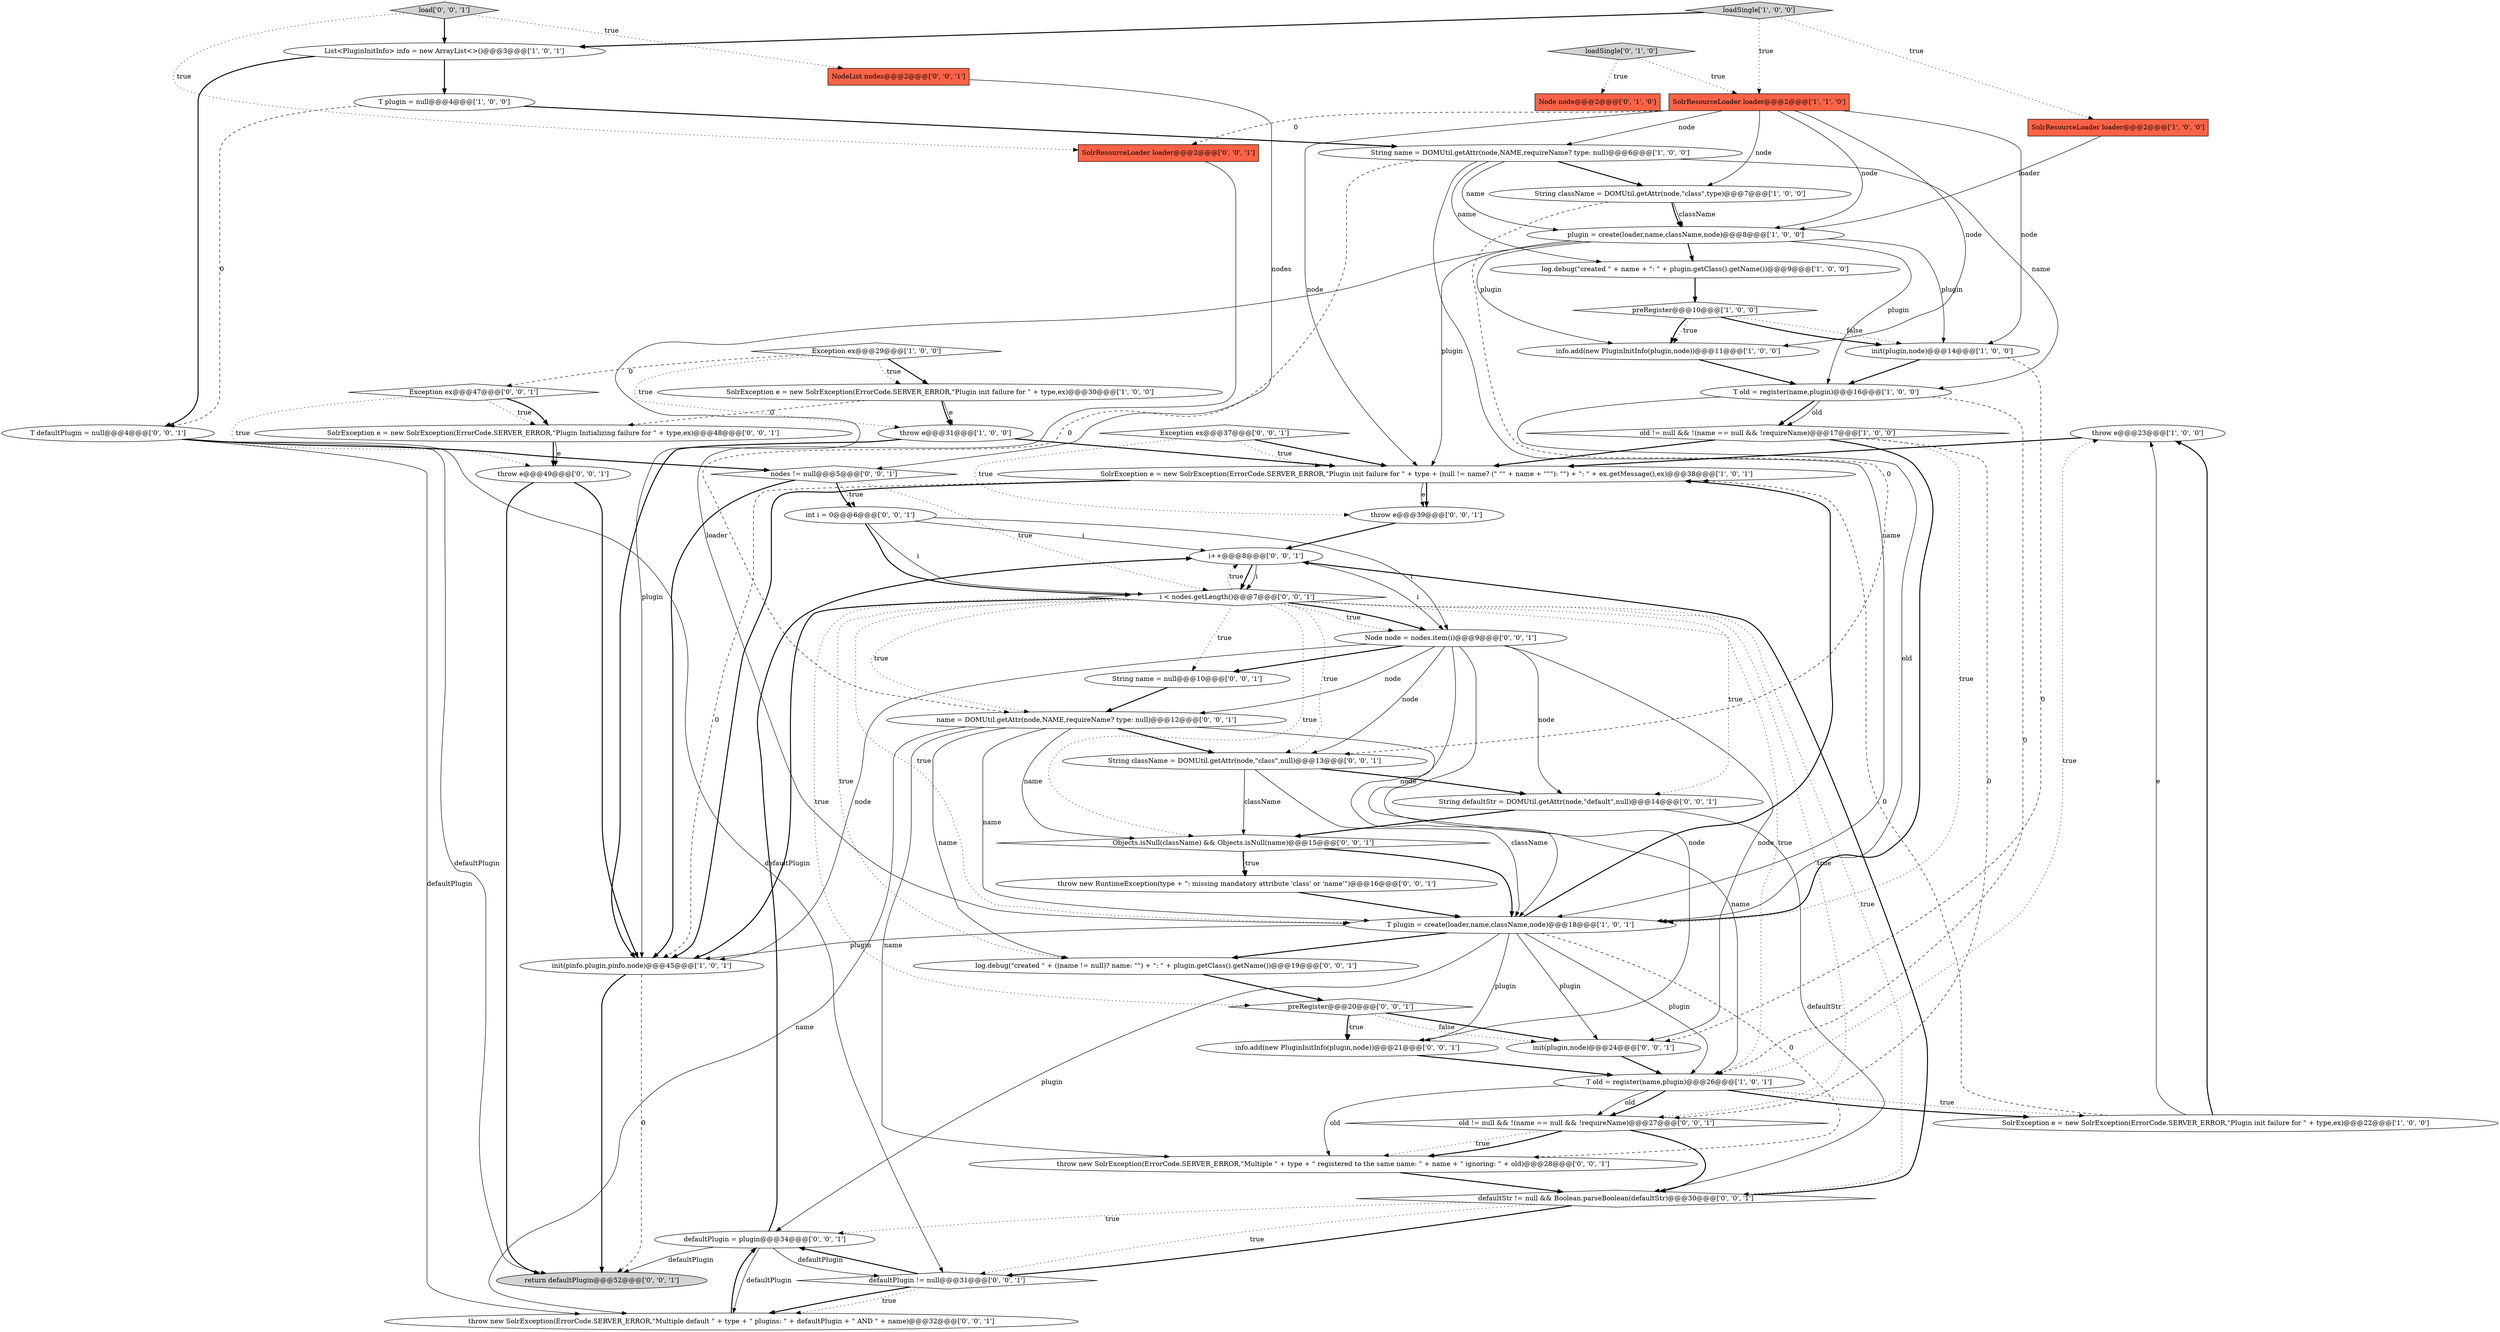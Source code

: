digraph {
14 [style = filled, label = "throw e@@@23@@@['1', '0', '0']", fillcolor = white, shape = ellipse image = "AAA0AAABBB1BBB"];
2 [style = filled, label = "SolrResourceLoader loader@@@2@@@['1', '0', '0']", fillcolor = tomato, shape = box image = "AAA0AAABBB1BBB"];
37 [style = filled, label = "defaultPlugin = plugin@@@34@@@['0', '0', '1']", fillcolor = white, shape = ellipse image = "AAA0AAABBB3BBB"];
3 [style = filled, label = "preRegister@@@10@@@['1', '0', '0']", fillcolor = white, shape = diamond image = "AAA0AAABBB1BBB"];
26 [style = filled, label = "Exception ex@@@47@@@['0', '0', '1']", fillcolor = white, shape = diamond image = "AAA0AAABBB3BBB"];
19 [style = filled, label = "init(plugin,node)@@@14@@@['1', '0', '0']", fillcolor = white, shape = ellipse image = "AAA0AAABBB1BBB"];
31 [style = filled, label = "SolrException e = new SolrException(ErrorCode.SERVER_ERROR,\"Plugin Initializing failure for \" + type,ex)@@@48@@@['0', '0', '1']", fillcolor = white, shape = ellipse image = "AAA0AAABBB3BBB"];
29 [style = filled, label = "Exception ex@@@37@@@['0', '0', '1']", fillcolor = white, shape = diamond image = "AAA0AAABBB3BBB"];
17 [style = filled, label = "SolrException e = new SolrException(ErrorCode.SERVER_ERROR,\"Plugin init failure for \" + type,ex)@@@30@@@['1', '0', '0']", fillcolor = white, shape = ellipse image = "AAA0AAABBB1BBB"];
23 [style = filled, label = "loadSingle['0', '1', '0']", fillcolor = lightgray, shape = diamond image = "AAA0AAABBB2BBB"];
43 [style = filled, label = "NodeList nodes@@@2@@@['0', '0', '1']", fillcolor = tomato, shape = box image = "AAA0AAABBB3BBB"];
53 [style = filled, label = "init(plugin,node)@@@24@@@['0', '0', '1']", fillcolor = white, shape = ellipse image = "AAA0AAABBB3BBB"];
0 [style = filled, label = "String name = DOMUtil.getAttr(node,NAME,requireName? type: null)@@@6@@@['1', '0', '0']", fillcolor = white, shape = ellipse image = "AAA0AAABBB1BBB"];
21 [style = filled, label = "old != null && !(name == null && !requireName)@@@17@@@['1', '0', '0']", fillcolor = white, shape = diamond image = "AAA0AAABBB1BBB"];
45 [style = filled, label = "i < nodes.getLength()@@@7@@@['0', '0', '1']", fillcolor = white, shape = diamond image = "AAA0AAABBB3BBB"];
55 [style = filled, label = "SolrResourceLoader loader@@@2@@@['0', '0', '1']", fillcolor = tomato, shape = box image = "AAA0AAABBB3BBB"];
16 [style = filled, label = "SolrException e = new SolrException(ErrorCode.SERVER_ERROR,\"Plugin init failure for \" + type,ex)@@@22@@@['1', '0', '0']", fillcolor = white, shape = ellipse image = "AAA0AAABBB1BBB"];
24 [style = filled, label = "Node node@@@2@@@['0', '1', '0']", fillcolor = tomato, shape = box image = "AAA0AAABBB2BBB"];
46 [style = filled, label = "i++@@@8@@@['0', '0', '1']", fillcolor = white, shape = ellipse image = "AAA0AAABBB3BBB"];
12 [style = filled, label = "SolrException e = new SolrException(ErrorCode.SERVER_ERROR,\"Plugin init failure for \" + type + (null != name? (\" \"\" + name + \"\"\"): \"\") + \": \" + ex.getMessage(),ex)@@@38@@@['1', '0', '1']", fillcolor = white, shape = ellipse image = "AAA0AAABBB1BBB"];
13 [style = filled, label = "plugin = create(loader,name,className,node)@@@8@@@['1', '0', '0']", fillcolor = white, shape = ellipse image = "AAA0AAABBB1BBB"];
54 [style = filled, label = "throw e@@@49@@@['0', '0', '1']", fillcolor = white, shape = ellipse image = "AAA0AAABBB3BBB"];
51 [style = filled, label = "return defaultPlugin@@@52@@@['0', '0', '1']", fillcolor = lightgray, shape = ellipse image = "AAA0AAABBB3BBB"];
4 [style = filled, label = "init(pinfo.plugin,pinfo.node)@@@45@@@['1', '0', '1']", fillcolor = white, shape = ellipse image = "AAA0AAABBB1BBB"];
42 [style = filled, label = "String name = null@@@10@@@['0', '0', '1']", fillcolor = white, shape = ellipse image = "AAA0AAABBB3BBB"];
50 [style = filled, label = "throw e@@@39@@@['0', '0', '1']", fillcolor = white, shape = ellipse image = "AAA0AAABBB3BBB"];
22 [style = filled, label = "T plugin = create(loader,name,className,node)@@@18@@@['1', '0', '1']", fillcolor = white, shape = ellipse image = "AAA0AAABBB1BBB"];
32 [style = filled, label = "old != null && !(name == null && !requireName)@@@27@@@['0', '0', '1']", fillcolor = white, shape = diamond image = "AAA0AAABBB3BBB"];
41 [style = filled, label = "throw new RuntimeException(type + \": missing mandatory attribute 'class' or 'name'\")@@@16@@@['0', '0', '1']", fillcolor = white, shape = ellipse image = "AAA0AAABBB3BBB"];
8 [style = filled, label = "String className = DOMUtil.getAttr(node,\"class\",type)@@@7@@@['1', '0', '0']", fillcolor = white, shape = ellipse image = "AAA0AAABBB1BBB"];
28 [style = filled, label = "Node node = nodes.item(i)@@@9@@@['0', '0', '1']", fillcolor = white, shape = ellipse image = "AAA0AAABBB3BBB"];
52 [style = filled, label = "throw new SolrException(ErrorCode.SERVER_ERROR,\"Multiple default \" + type + \" plugins: \" + defaultPlugin + \" AND \" + name)@@@32@@@['0', '0', '1']", fillcolor = white, shape = ellipse image = "AAA0AAABBB3BBB"];
38 [style = filled, label = "load['0', '0', '1']", fillcolor = lightgray, shape = diamond image = "AAA0AAABBB3BBB"];
36 [style = filled, label = "String className = DOMUtil.getAttr(node,\"class\",null)@@@13@@@['0', '0', '1']", fillcolor = white, shape = ellipse image = "AAA0AAABBB3BBB"];
35 [style = filled, label = "log.debug(\"created \" + ((name != null)? name: \"\") + \": \" + plugin.getClass().getName())@@@19@@@['0', '0', '1']", fillcolor = white, shape = ellipse image = "AAA0AAABBB3BBB"];
7 [style = filled, label = "SolrResourceLoader loader@@@2@@@['1', '1', '0']", fillcolor = tomato, shape = box image = "AAA0AAABBB1BBB"];
40 [style = filled, label = "Objects.isNull(className) && Objects.isNull(name)@@@15@@@['0', '0', '1']", fillcolor = white, shape = diamond image = "AAA0AAABBB3BBB"];
15 [style = filled, label = "T old = register(name,plugin)@@@16@@@['1', '0', '0']", fillcolor = white, shape = ellipse image = "AAA0AAABBB1BBB"];
11 [style = filled, label = "List<PluginInitInfo> info = new ArrayList<>()@@@3@@@['1', '0', '1']", fillcolor = white, shape = ellipse image = "AAA0AAABBB1BBB"];
5 [style = filled, label = "log.debug(\"created \" + name + \": \" + plugin.getClass().getName())@@@9@@@['1', '0', '0']", fillcolor = white, shape = ellipse image = "AAA0AAABBB1BBB"];
34 [style = filled, label = "preRegister@@@20@@@['0', '0', '1']", fillcolor = white, shape = diamond image = "AAA0AAABBB3BBB"];
10 [style = filled, label = "T old = register(name,plugin)@@@26@@@['1', '0', '1']", fillcolor = white, shape = ellipse image = "AAA0AAABBB1BBB"];
39 [style = filled, label = "int i = 0@@@6@@@['0', '0', '1']", fillcolor = white, shape = ellipse image = "AAA0AAABBB3BBB"];
27 [style = filled, label = "String defaultStr = DOMUtil.getAttr(node,\"default\",null)@@@14@@@['0', '0', '1']", fillcolor = white, shape = ellipse image = "AAA0AAABBB3BBB"];
9 [style = filled, label = "Exception ex@@@29@@@['1', '0', '0']", fillcolor = white, shape = diamond image = "AAA0AAABBB1BBB"];
47 [style = filled, label = "defaultPlugin != null@@@31@@@['0', '0', '1']", fillcolor = white, shape = diamond image = "AAA0AAABBB3BBB"];
18 [style = filled, label = "T plugin = null@@@4@@@['1', '0', '0']", fillcolor = white, shape = ellipse image = "AAA0AAABBB1BBB"];
33 [style = filled, label = "defaultStr != null && Boolean.parseBoolean(defaultStr)@@@30@@@['0', '0', '1']", fillcolor = white, shape = diamond image = "AAA0AAABBB3BBB"];
20 [style = filled, label = "throw e@@@31@@@['1', '0', '0']", fillcolor = white, shape = ellipse image = "AAA0AAABBB1BBB"];
30 [style = filled, label = "info.add(new PluginInitInfo(plugin,node))@@@21@@@['0', '0', '1']", fillcolor = white, shape = ellipse image = "AAA0AAABBB3BBB"];
49 [style = filled, label = "nodes != null@@@5@@@['0', '0', '1']", fillcolor = white, shape = diamond image = "AAA0AAABBB3BBB"];
1 [style = filled, label = "info.add(new PluginInitInfo(plugin,node))@@@11@@@['1', '0', '0']", fillcolor = white, shape = ellipse image = "AAA0AAABBB1BBB"];
25 [style = filled, label = "T defaultPlugin = null@@@4@@@['0', '0', '1']", fillcolor = white, shape = ellipse image = "AAA0AAABBB3BBB"];
6 [style = filled, label = "loadSingle['1', '0', '0']", fillcolor = lightgray, shape = diamond image = "AAA0AAABBB1BBB"];
44 [style = filled, label = "throw new SolrException(ErrorCode.SERVER_ERROR,\"Multiple \" + type + \" registered to the same name: \" + name + \" ignoring: \" + old)@@@28@@@['0', '0', '1']", fillcolor = white, shape = ellipse image = "AAA0AAABBB3BBB"];
48 [style = filled, label = "name = DOMUtil.getAttr(node,NAME,requireName? type: null)@@@12@@@['0', '0', '1']", fillcolor = white, shape = ellipse image = "AAA0AAABBB3BBB"];
31->54 [style = bold, label=""];
48->36 [style = bold, label=""];
13->15 [style = solid, label="plugin"];
10->44 [style = solid, label="old"];
45->33 [style = dotted, label="true"];
21->22 [style = bold, label=""];
3->1 [style = dotted, label="true"];
4->51 [style = dashed, label="0"];
48->40 [style = solid, label="name"];
13->12 [style = solid, label="plugin"];
50->46 [style = bold, label=""];
21->22 [style = dotted, label="true"];
47->52 [style = dotted, label="true"];
22->35 [style = bold, label=""];
10->32 [style = solid, label="old"];
0->8 [style = bold, label=""];
33->47 [style = bold, label=""];
45->27 [style = dotted, label="true"];
28->48 [style = solid, label="node"];
46->28 [style = solid, label="i"];
13->19 [style = solid, label="plugin"];
3->1 [style = bold, label=""];
23->7 [style = dotted, label="true"];
29->12 [style = dotted, label="true"];
36->40 [style = solid, label="className"];
18->25 [style = dashed, label="0"];
13->1 [style = solid, label="plugin"];
39->45 [style = solid, label="i"];
19->53 [style = dashed, label="0"];
25->49 [style = bold, label=""];
9->17 [style = bold, label=""];
15->22 [style = solid, label="old"];
48->10 [style = solid, label="name"];
33->37 [style = dotted, label="true"];
7->1 [style = solid, label="node"];
12->4 [style = dashed, label="0"];
29->12 [style = bold, label=""];
7->55 [style = dashed, label="0"];
25->47 [style = solid, label="defaultPlugin"];
28->53 [style = solid, label="node"];
54->51 [style = bold, label=""];
49->39 [style = dotted, label="true"];
45->42 [style = dotted, label="true"];
33->47 [style = dotted, label="true"];
35->34 [style = bold, label=""];
47->37 [style = bold, label=""];
39->46 [style = solid, label="i"];
2->13 [style = solid, label="loader"];
36->22 [style = solid, label="className"];
7->0 [style = solid, label="node"];
3->19 [style = dotted, label="false"];
29->50 [style = dotted, label="true"];
55->22 [style = solid, label="loader"];
43->49 [style = solid, label="nodes"];
7->13 [style = solid, label="node"];
39->28 [style = solid, label="i"];
22->53 [style = solid, label="plugin"];
37->47 [style = solid, label="defaultPlugin"];
49->4 [style = bold, label=""];
45->40 [style = dotted, label="true"];
33->46 [style = bold, label=""];
6->11 [style = bold, label=""];
20->4 [style = bold, label=""];
34->53 [style = dotted, label="false"];
8->13 [style = solid, label="className"];
11->18 [style = bold, label=""];
15->21 [style = bold, label=""];
9->26 [style = dashed, label="0"];
25->52 [style = solid, label="defaultPlugin"];
34->53 [style = bold, label=""];
40->41 [style = dotted, label="true"];
10->16 [style = dotted, label="true"];
28->30 [style = solid, label="node"];
46->45 [style = bold, label=""];
45->28 [style = bold, label=""];
0->15 [style = solid, label="name"];
34->30 [style = dotted, label="true"];
54->4 [style = bold, label=""];
49->39 [style = bold, label=""];
0->13 [style = solid, label="name"];
41->22 [style = bold, label=""];
1->15 [style = bold, label=""];
0->22 [style = solid, label="name"];
8->36 [style = dashed, label="0"];
17->20 [style = solid, label="e"];
32->33 [style = bold, label=""];
34->30 [style = bold, label=""];
20->12 [style = bold, label=""];
13->5 [style = bold, label=""];
45->4 [style = bold, label=""];
12->50 [style = bold, label=""];
10->16 [style = bold, label=""];
11->25 [style = bold, label=""];
45->36 [style = dotted, label="true"];
15->21 [style = solid, label="old"];
48->44 [style = solid, label="name"];
6->7 [style = dotted, label="true"];
22->4 [style = solid, label="plugin"];
16->14 [style = solid, label="e"];
12->4 [style = bold, label=""];
31->54 [style = solid, label="e"];
14->12 [style = bold, label=""];
9->20 [style = dotted, label="true"];
17->20 [style = bold, label=""];
45->10 [style = dotted, label="true"];
9->17 [style = dotted, label="true"];
22->10 [style = solid, label="plugin"];
39->45 [style = bold, label=""];
26->54 [style = dotted, label="true"];
26->31 [style = dotted, label="true"];
21->32 [style = dashed, label="0"];
7->19 [style = solid, label="node"];
47->52 [style = bold, label=""];
40->41 [style = bold, label=""];
16->12 [style = dashed, label="0"];
37->52 [style = solid, label="defaultPlugin"];
49->45 [style = dotted, label="true"];
28->42 [style = bold, label=""];
3->19 [style = bold, label=""];
8->13 [style = bold, label=""];
38->43 [style = dotted, label="true"];
32->44 [style = dotted, label="true"];
45->35 [style = dotted, label="true"];
5->3 [style = bold, label=""];
37->46 [style = bold, label=""];
48->22 [style = solid, label="name"];
22->12 [style = bold, label=""];
4->51 [style = bold, label=""];
0->48 [style = dashed, label="0"];
17->31 [style = dashed, label="0"];
38->11 [style = bold, label=""];
53->10 [style = bold, label=""];
36->27 [style = bold, label=""];
10->32 [style = bold, label=""];
28->27 [style = solid, label="node"];
46->45 [style = solid, label="i"];
25->51 [style = solid, label="defaultPlugin"];
45->32 [style = dotted, label="true"];
28->36 [style = solid, label="node"];
12->50 [style = solid, label="e"];
52->37 [style = bold, label=""];
7->8 [style = solid, label="node"];
40->22 [style = bold, label=""];
45->22 [style = dotted, label="true"];
22->30 [style = solid, label="plugin"];
28->4 [style = solid, label="node"];
48->52 [style = solid, label="name"];
26->31 [style = bold, label=""];
38->55 [style = dotted, label="true"];
19->15 [style = bold, label=""];
23->24 [style = dotted, label="true"];
45->34 [style = dotted, label="true"];
15->10 [style = dashed, label="0"];
45->48 [style = dotted, label="true"];
28->22 [style = solid, label="node"];
30->10 [style = bold, label=""];
45->28 [style = dotted, label="true"];
21->12 [style = bold, label=""];
42->48 [style = bold, label=""];
27->40 [style = bold, label=""];
27->33 [style = solid, label="defaultStr"];
0->5 [style = solid, label="name"];
7->12 [style = solid, label="node"];
22->44 [style = dashed, label="0"];
13->4 [style = solid, label="plugin"];
16->14 [style = bold, label=""];
32->44 [style = bold, label=""];
22->37 [style = solid, label="plugin"];
37->51 [style = solid, label="defaultPlugin"];
6->2 [style = dotted, label="true"];
44->33 [style = bold, label=""];
45->46 [style = dotted, label="true"];
10->14 [style = dotted, label="true"];
48->35 [style = solid, label="name"];
18->0 [style = bold, label=""];
}
